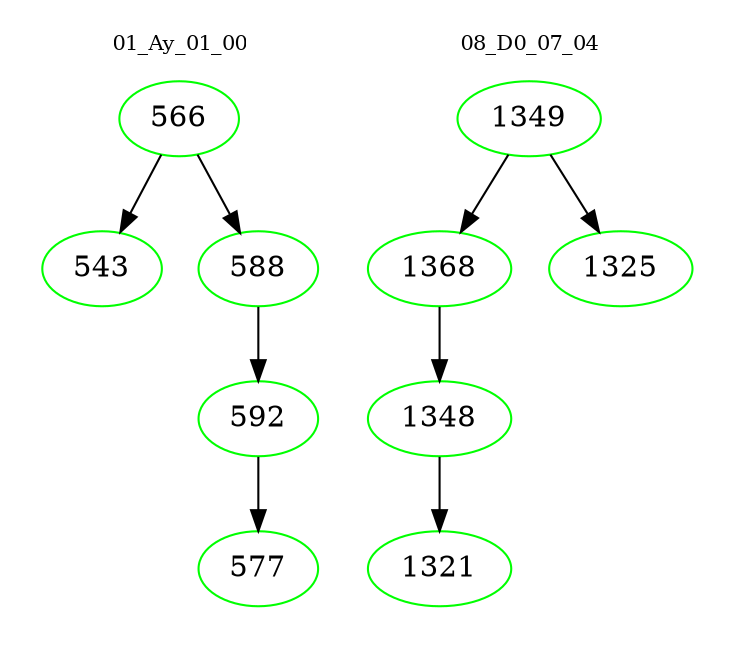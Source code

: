 digraph{
subgraph cluster_0 {
color = white
label = "01_Ay_01_00";
fontsize=10;
T0_566 [label="566", color="green"]
T0_566 -> T0_543 [color="black"]
T0_543 [label="543", color="green"]
T0_566 -> T0_588 [color="black"]
T0_588 [label="588", color="green"]
T0_588 -> T0_592 [color="black"]
T0_592 [label="592", color="green"]
T0_592 -> T0_577 [color="black"]
T0_577 [label="577", color="green"]
}
subgraph cluster_1 {
color = white
label = "08_D0_07_04";
fontsize=10;
T1_1349 [label="1349", color="green"]
T1_1349 -> T1_1368 [color="black"]
T1_1368 [label="1368", color="green"]
T1_1368 -> T1_1348 [color="black"]
T1_1348 [label="1348", color="green"]
T1_1348 -> T1_1321 [color="black"]
T1_1321 [label="1321", color="green"]
T1_1349 -> T1_1325 [color="black"]
T1_1325 [label="1325", color="green"]
}
}
